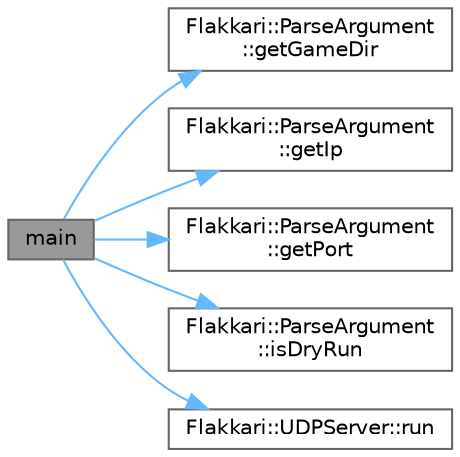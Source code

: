 digraph "main"
{
 // LATEX_PDF_SIZE
  bgcolor="transparent";
  edge [fontname=Helvetica,fontsize=10,labelfontname=Helvetica,labelfontsize=10];
  node [fontname=Helvetica,fontsize=10,shape=box,height=0.2,width=0.4];
  rankdir="LR";
  Node1 [id="Node000001",label="main",height=0.2,width=0.4,color="gray40", fillcolor="grey60", style="filled", fontcolor="black",tooltip=" "];
  Node1 -> Node2 [id="edge1_Node000001_Node000002",color="steelblue1",style="solid",tooltip=" "];
  Node2 [id="Node000002",label="Flakkari::ParseArgument\l::getGameDir",height=0.2,width=0.4,color="grey40", fillcolor="white", style="filled",URL="$d6/df7/classFlakkari_1_1ParseArgument.html#a2b5bf1d33ab2e50bc993cefe37201315",tooltip="Gets the game directory."];
  Node1 -> Node3 [id="edge2_Node000001_Node000003",color="steelblue1",style="solid",tooltip=" "];
  Node3 [id="Node000003",label="Flakkari::ParseArgument\l::getIp",height=0.2,width=0.4,color="grey40", fillcolor="white", style="filled",URL="$d6/df7/classFlakkari_1_1ParseArgument.html#a9e7aef3a3eb0d16c041f089ff5144f9c",tooltip="Gets the IP address."];
  Node1 -> Node4 [id="edge3_Node000001_Node000004",color="steelblue1",style="solid",tooltip=" "];
  Node4 [id="Node000004",label="Flakkari::ParseArgument\l::getPort",height=0.2,width=0.4,color="grey40", fillcolor="white", style="filled",URL="$d6/df7/classFlakkari_1_1ParseArgument.html#a1d22d16acb707de16c2dcf2b0e4c748d",tooltip="Gets the port number."];
  Node1 -> Node5 [id="edge4_Node000001_Node000005",color="steelblue1",style="solid",tooltip=" "];
  Node5 [id="Node000005",label="Flakkari::ParseArgument\l::isDryRun",height=0.2,width=0.4,color="grey40", fillcolor="white", style="filled",URL="$d6/df7/classFlakkari_1_1ParseArgument.html#a7c281a000b85a9ce0fa59cb3309fd185",tooltip="Gets the dry run flag."];
  Node1 -> Node6 [id="edge5_Node000001_Node000006",color="steelblue1",style="solid",tooltip=" "];
  Node6 [id="Node000006",label="Flakkari::UDPServer::run",height=0.2,width=0.4,color="grey40", fillcolor="white", style="filled",URL="$d0/dd1/classFlakkari_1_1UDPServer.html#ab30d892e78733f051ade74aa7dc0cab8",tooltip="Run the server and wait for incoming packets and clients."];
}

